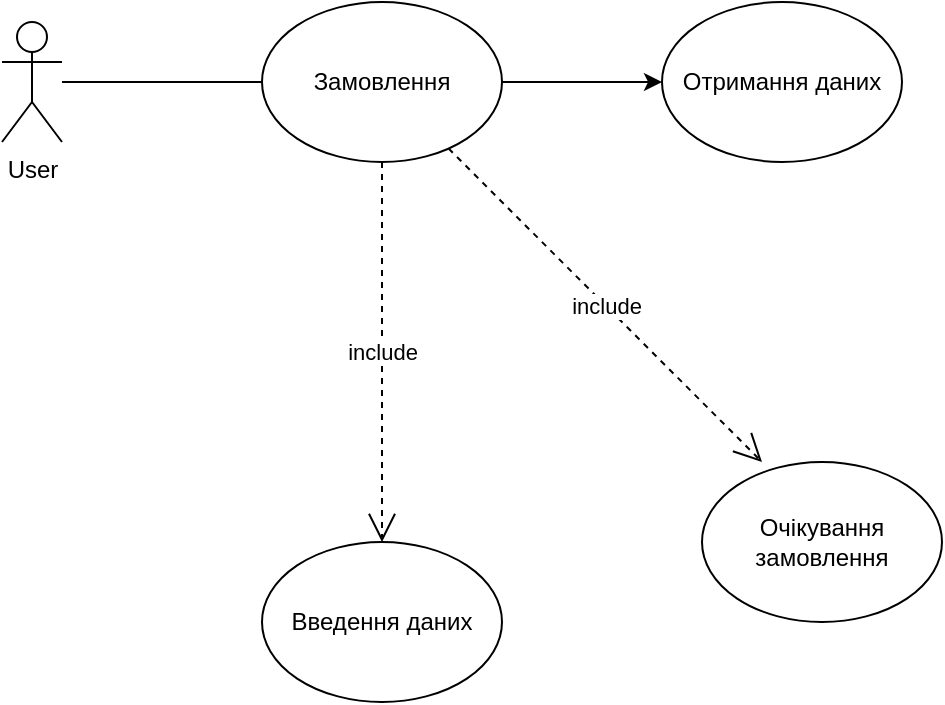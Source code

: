 <mxfile version="12.6.6" type="device"><diagram id="2PY7mv0mg-Jgt9KLQKLI" name="Page-1"><mxGraphModel dx="1278" dy="617" grid="1" gridSize="10" guides="1" tooltips="1" connect="1" arrows="1" fold="1" page="1" pageScale="1" pageWidth="827" pageHeight="1169" math="0" shadow="0"><root><mxCell id="0"/><mxCell id="1" parent="0"/><mxCell id="bQ0AYz0aGGq4DpJyi4o3-1" value="User" style="shape=umlActor;verticalLabelPosition=bottom;labelBackgroundColor=#ffffff;verticalAlign=top;html=1;outlineConnect=0;" vertex="1" parent="1"><mxGeometry x="140" y="170" width="30" height="60" as="geometry"/></mxCell><mxCell id="bQ0AYz0aGGq4DpJyi4o3-17" value="" style="edgeStyle=orthogonalEdgeStyle;rounded=0;orthogonalLoop=1;jettySize=auto;html=1;" edge="1" parent="1" source="bQ0AYz0aGGq4DpJyi4o3-4" target="bQ0AYz0aGGq4DpJyi4o3-16"><mxGeometry relative="1" as="geometry"/></mxCell><mxCell id="bQ0AYz0aGGq4DpJyi4o3-4" value="Замовлення" style="ellipse;whiteSpace=wrap;html=1;" vertex="1" parent="1"><mxGeometry x="270" y="160" width="120" height="80" as="geometry"/></mxCell><mxCell id="bQ0AYz0aGGq4DpJyi4o3-16" value="Отримання даних" style="ellipse;whiteSpace=wrap;html=1;" vertex="1" parent="1"><mxGeometry x="470" y="160" width="120" height="80" as="geometry"/></mxCell><mxCell id="bQ0AYz0aGGq4DpJyi4o3-6" value="" style="endArrow=none;html=1;entryX=0;entryY=0.5;entryDx=0;entryDy=0;" edge="1" parent="1" source="bQ0AYz0aGGq4DpJyi4o3-1" target="bQ0AYz0aGGq4DpJyi4o3-4"><mxGeometry width="50" height="50" relative="1" as="geometry"><mxPoint x="190" y="240" as="sourcePoint"/><mxPoint x="240" y="190" as="targetPoint"/></mxGeometry></mxCell><mxCell id="bQ0AYz0aGGq4DpJyi4o3-7" value="Введення даних" style="ellipse;whiteSpace=wrap;html=1;" vertex="1" parent="1"><mxGeometry x="270" y="430" width="120" height="80" as="geometry"/></mxCell><mxCell id="bQ0AYz0aGGq4DpJyi4o3-9" value="include" style="endArrow=open;endSize=12;dashed=1;html=1;exitX=0.5;exitY=1;exitDx=0;exitDy=0;entryX=0.5;entryY=0;entryDx=0;entryDy=0;" edge="1" parent="1" source="bQ0AYz0aGGq4DpJyi4o3-4" target="bQ0AYz0aGGq4DpJyi4o3-7"><mxGeometry width="160" relative="1" as="geometry"><mxPoint x="400" y="260" as="sourcePoint"/><mxPoint x="560" y="260" as="targetPoint"/><Array as="points"><mxPoint x="330" y="310"/></Array><mxPoint as="offset"/></mxGeometry></mxCell><mxCell id="bQ0AYz0aGGq4DpJyi4o3-13" value="include" style="endArrow=open;endSize=12;dashed=1;html=1;" edge="1" parent="1" source="bQ0AYz0aGGq4DpJyi4o3-4"><mxGeometry width="160" relative="1" as="geometry"><mxPoint x="560" y="240" as="sourcePoint"/><mxPoint x="520" y="390" as="targetPoint"/><Array as="points"/><mxPoint as="offset"/></mxGeometry></mxCell><mxCell id="bQ0AYz0aGGq4DpJyi4o3-14" value="Очікування замовлення" style="ellipse;whiteSpace=wrap;html=1;" vertex="1" parent="1"><mxGeometry x="490" y="390" width="120" height="80" as="geometry"/></mxCell></root></mxGraphModel></diagram></mxfile>